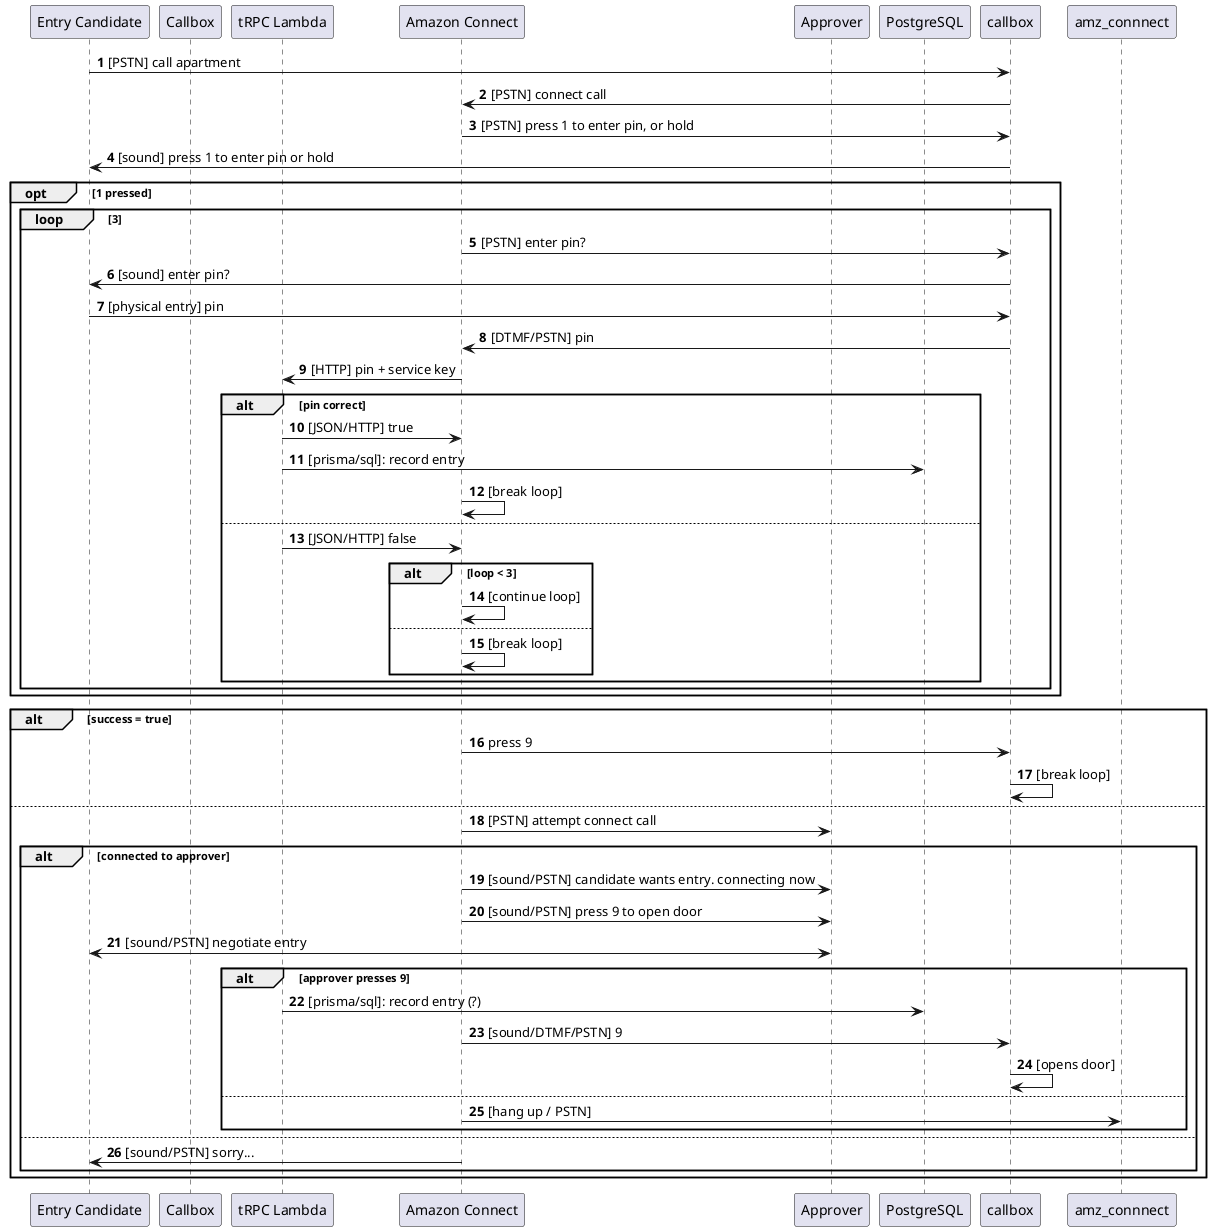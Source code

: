 @startuml Entryway Project Usage Flow
Participant "Entry Candidate" as ECandidate
Participant "Callbox" as Callbox
Participant "tRPC Lambda" as tRPC_lambda
Participant "Amazon Connect" as amz_connect
Participant "Approver" as approver
Participant "PostgreSQL" as postgresql
autonumber

ECandidate -> callbox : [PSTN] call apartment
callbox -> amz_connect : [PSTN] connect call
amz_connect -> callbox : [PSTN] press 1 to enter pin, or hold
callbox -> ECandidate: [sound] press 1 to enter pin or hold
opt 1 pressed
	loop 3
		amz_connect -> callbox: [PSTN] enter pin?
		callbox -> ECandidate: [sound] enter pin?
		ECandidate -> callbox : [physical entry] pin
		callbox -> amz_connect : [DTMF/PSTN] pin

		amz_connect -> tRPC_lambda : [HTTP] pin + service key
		alt pin correct
			tRPC_lambda -> amz_connect: [JSON/HTTP] true
			tRPC_lambda -> postgresql: [prisma/sql]: record entry
			amz_connect -> amz_connect: [break loop]
		else
			tRPC_lambda -> amz_connect: [JSON/HTTP] false
			alt loop < 3
				amz_connect-> amz_connect: [continue loop]
			else
				amz_connect -> amz_connect: [break loop]
			end
		end
	end
end

alt success = true
	amz_connect -> callbox: press 9
	callbox -> callbox : [break loop]
else
	amz_connect -> approver: [PSTN] attempt connect call
	alt connected to approver
		amz_connect -> approver: [sound/PSTN] candidate wants entry. connecting now
		amz_connect -> approver: [sound/PSTN] press 9 to open door
		ECandidate <-> approver: [sound/PSTN] negotiate entry
		alt approver presses 9
			tRPC_lambda -> postgresql: [prisma/sql]: record entry (?)
			amz_connect -> callbox: [sound/DTMF/PSTN] 9
			callbox -> callbox: [opens door]
		else
			amz_connect -> amz_connnect: [hang up / PSTN]
		end
	else
		amz_connect -> ECandidate: [sound/PSTN] sorry...
	end
end

@enduml
